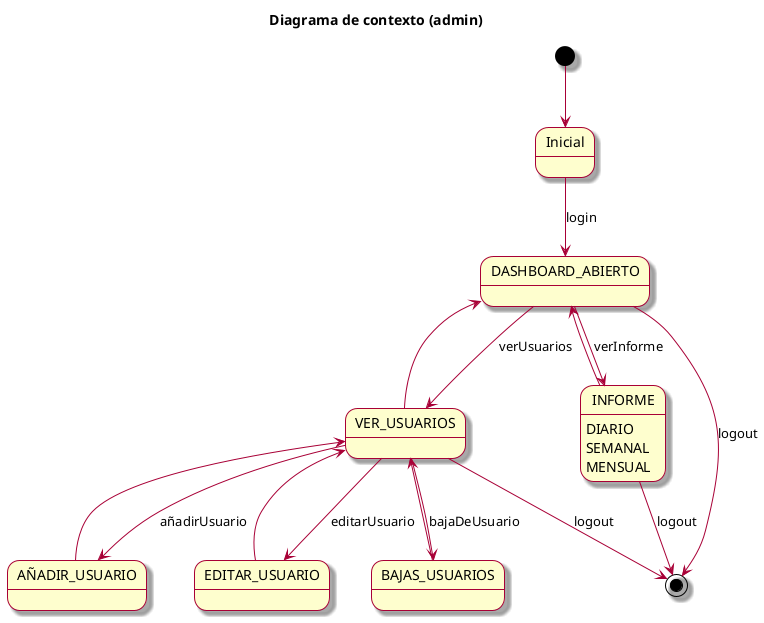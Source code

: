 @startuml Diagrama Contexto (administrador)

skin rose
title Diagrama de contexto (admin)

[*] -->  Inicial

Inicial -d-> DASHBOARD_ABIERTO : login

DASHBOARD_ABIERTO --> VER_USUARIOS : verUsuarios
DASHBOARD_ABIERTO <-- VER_USUARIOS

VER_USUARIOS <-- AÑADIR_USUARIO
VER_USUARIOS <-- EDITAR_USUARIO
VER_USUARIOS <-- BAJAS_USUARIOS

VER_USUARIOS --> AÑADIR_USUARIO : añadirUsuario
VER_USUARIOS --> EDITAR_USUARIO : editarUsuario 
VER_USUARIOS --> BAJAS_USUARIOS : bajaDeUsuario

DASHBOARD_ABIERTO --> INFORME : verInforme
DASHBOARD_ABIERTO <-- INFORME

INFORME : DIARIO
INFORME : SEMANAL
INFORME : MENSUAL


DASHBOARD_ABIERTO --> [*] : logout
VER_USUARIOS --> [*] : logout
INFORME --> [*] : logout


@enduml